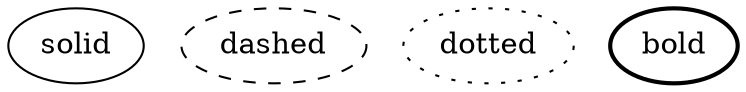 digraph Node_style {
    solid[style=solid]
    dashed[style=dashed]
    dotted[style=dotted]
    bold[style=bold]
    
}

